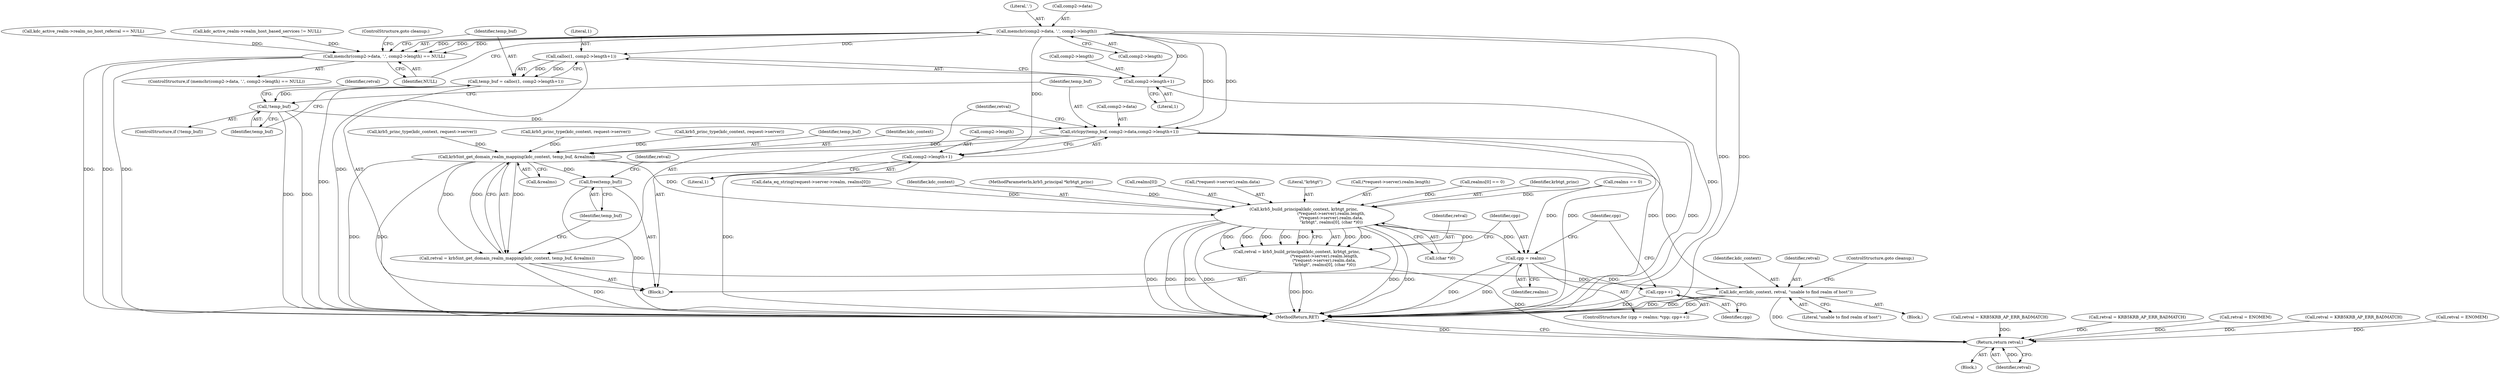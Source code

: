 digraph "0_krb5_8ee70ec63931d1e38567905387ab9b1d45734d81@API" {
"1000266" [label="(Call,memchr(comp2->data, '.', comp2->length))"];
"1000265" [label="(Call,memchr(comp2->data, '.', comp2->length) == NULL)"];
"1000278" [label="(Call,calloc(1, comp2->length+1))"];
"1000276" [label="(Call,temp_buf = calloc(1, comp2->length+1))"];
"1000286" [label="(Call,!temp_buf)"];
"1000293" [label="(Call,strlcpy(temp_buf, comp2->data,comp2->length+1))"];
"1000305" [label="(Call,krb5int_get_domain_realm_mapping(kdc_context, temp_buf, &realms))"];
"1000303" [label="(Call,retval = krb5int_get_domain_realm_mapping(kdc_context, temp_buf, &realms))"];
"1000315" [label="(Call,kdc_err(kdc_context, retval, \"unable to find realm of host\"))"];
"1000398" [label="(Return,return retval;)"];
"1000310" [label="(Call,free(temp_buf))"];
"1000358" [label="(Call,krb5_build_principal(kdc_context, krbtgt_princ,\n                                          (*request->server).realm.length,\n                                          (*request->server).realm.data,\n                                          \"krbtgt\", realms[0], (char *)0))"];
"1000356" [label="(Call,retval = krb5_build_principal(kdc_context, krbtgt_princ,\n                                          (*request->server).realm.length,\n                                          (*request->server).realm.data,\n                                          \"krbtgt\", realms[0], (char *)0))"];
"1000385" [label="(Call,cpp = realms)"];
"1000390" [label="(Call,cpp++)"];
"1000280" [label="(Call,comp2->length+1)"];
"1000298" [label="(Call,comp2->length+1)"];
"1000306" [label="(Identifier,kdc_context)"];
"1000318" [label="(Literal,\"unable to find realm of host\")"];
"1000381" [label="(Call,(char *)0)"];
"1000277" [label="(Identifier,temp_buf)"];
"1000207" [label="(Call,krb5_princ_type(kdc_context, request->server))"];
"1000313" [label="(Identifier,retval)"];
"1000276" [label="(Call,temp_buf = calloc(1, comp2->length+1))"];
"1000360" [label="(Identifier,krbtgt_princ)"];
"1000294" [label="(Identifier,temp_buf)"];
"1000107" [label="(Block,)"];
"1000281" [label="(Call,comp2->length)"];
"1000305" [label="(Call,krb5int_get_domain_realm_mapping(kdc_context, temp_buf, &realms))"];
"1000290" [label="(Identifier,retval)"];
"1000317" [label="(Identifier,retval)"];
"1000352" [label="(Call,retval = KRB5KRB_AP_ERR_BADMATCH)"];
"1000319" [label="(ControlStructure,goto cleanup;)"];
"1000336" [label="(Call,data_eq_string(request->server->realm, realms[0]))"];
"1000270" [label="(Literal,'.')"];
"1000274" [label="(Identifier,NULL)"];
"1000358" [label="(Call,krb5_build_principal(kdc_context, krbtgt_princ,\n                                          (*request->server).realm.length,\n                                          (*request->server).realm.data,\n                                          \"krbtgt\", realms[0], (char *)0))"];
"1000399" [label="(Identifier,retval)"];
"1000359" [label="(Identifier,kdc_context)"];
"1000106" [label="(MethodParameterIn,krb5_principal *krbtgt_princ)"];
"1000298" [label="(Call,comp2->length+1)"];
"1000265" [label="(Call,memchr(comp2->data, '.', comp2->length) == NULL)"];
"1000310" [label="(Call,free(temp_buf))"];
"1000299" [label="(Call,comp2->length)"];
"1000303" [label="(Call,retval = krb5int_get_domain_realm_mapping(kdc_context, temp_buf, &realms))"];
"1000266" [label="(Call,memchr(comp2->data, '.', comp2->length))"];
"1000314" [label="(Block,)"];
"1000357" [label="(Identifier,retval)"];
"1000271" [label="(Call,comp2->length)"];
"1000325" [label="(Call,retval = KRB5KRB_AP_ERR_BADMATCH)"];
"1000308" [label="(Call,&realms)"];
"1000215" [label="(Call,krb5_princ_type(kdc_context, request->server))"];
"1000378" [label="(Call,realms[0])"];
"1000263" [label="(Block,)"];
"1000356" [label="(Call,retval = krb5_build_principal(kdc_context, krbtgt_princ,\n                                          (*request->server).realm.length,\n                                          (*request->server).realm.data,\n                                          \"krbtgt\", realms[0], (char *)0))"];
"1000304" [label="(Identifier,retval)"];
"1000286" [label="(Call,!temp_buf)"];
"1000199" [label="(Call,krb5_princ_type(kdc_context, request->server))"];
"1000386" [label="(Identifier,cpp)"];
"1000400" [label="(MethodReturn,RET)"];
"1000284" [label="(Literal,1)"];
"1000280" [label="(Call,comp2->length+1)"];
"1000390" [label="(Call,cpp++)"];
"1000391" [label="(Identifier,cpp)"];
"1000307" [label="(Identifier,temp_buf)"];
"1000181" [label="(Call,retval = ENOMEM)"];
"1000369" [label="(Call,(*request->server).realm.data)"];
"1000311" [label="(Identifier,temp_buf)"];
"1000315" [label="(Call,kdc_err(kdc_context, retval, \"unable to find realm of host\"))"];
"1000264" [label="(ControlStructure,if (memchr(comp2->data, '.', comp2->length) == NULL))"];
"1000321" [label="(Call,realms == 0)"];
"1000267" [label="(Call,comp2->data)"];
"1000275" [label="(ControlStructure,goto cleanup;)"];
"1000285" [label="(ControlStructure,if (!temp_buf))"];
"1000384" [label="(ControlStructure,for (cpp = realms; *cpp; cpp++))"];
"1000109" [label="(Call,retval = KRB5KRB_AP_ERR_BADMATCH)"];
"1000377" [label="(Literal,\"krbtgt\")"];
"1000398" [label="(Return,return retval;)"];
"1000361" [label="(Call,(*request->server).realm.length)"];
"1000387" [label="(Identifier,realms)"];
"1000302" [label="(Literal,1)"];
"1000243" [label="(Call,kdc_active_realm->realm_no_host_referral == NULL)"];
"1000316" [label="(Identifier,kdc_context)"];
"1000385" [label="(Call,cpp = realms)"];
"1000287" [label="(Identifier,temp_buf)"];
"1000293" [label="(Call,strlcpy(temp_buf, comp2->data,comp2->length+1))"];
"1000295" [label="(Call,comp2->data)"];
"1000331" [label="(Call,realms[0] == 0)"];
"1000389" [label="(Identifier,cpp)"];
"1000222" [label="(Call,kdc_active_realm->realm_host_based_services != NULL)"];
"1000278" [label="(Call,calloc(1, comp2->length+1))"];
"1000279" [label="(Literal,1)"];
"1000289" [label="(Call,retval = ENOMEM)"];
"1000266" -> "1000265"  [label="AST: "];
"1000266" -> "1000271"  [label="CFG: "];
"1000267" -> "1000266"  [label="AST: "];
"1000270" -> "1000266"  [label="AST: "];
"1000271" -> "1000266"  [label="AST: "];
"1000274" -> "1000266"  [label="CFG: "];
"1000266" -> "1000400"  [label="DDG: "];
"1000266" -> "1000400"  [label="DDG: "];
"1000266" -> "1000265"  [label="DDG: "];
"1000266" -> "1000265"  [label="DDG: "];
"1000266" -> "1000265"  [label="DDG: "];
"1000266" -> "1000278"  [label="DDG: "];
"1000266" -> "1000280"  [label="DDG: "];
"1000266" -> "1000293"  [label="DDG: "];
"1000266" -> "1000293"  [label="DDG: "];
"1000266" -> "1000298"  [label="DDG: "];
"1000265" -> "1000264"  [label="AST: "];
"1000265" -> "1000274"  [label="CFG: "];
"1000274" -> "1000265"  [label="AST: "];
"1000275" -> "1000265"  [label="CFG: "];
"1000277" -> "1000265"  [label="CFG: "];
"1000265" -> "1000400"  [label="DDG: "];
"1000265" -> "1000400"  [label="DDG: "];
"1000265" -> "1000400"  [label="DDG: "];
"1000222" -> "1000265"  [label="DDG: "];
"1000243" -> "1000265"  [label="DDG: "];
"1000278" -> "1000276"  [label="AST: "];
"1000278" -> "1000280"  [label="CFG: "];
"1000279" -> "1000278"  [label="AST: "];
"1000280" -> "1000278"  [label="AST: "];
"1000276" -> "1000278"  [label="CFG: "];
"1000278" -> "1000400"  [label="DDG: "];
"1000278" -> "1000276"  [label="DDG: "];
"1000278" -> "1000276"  [label="DDG: "];
"1000276" -> "1000263"  [label="AST: "];
"1000277" -> "1000276"  [label="AST: "];
"1000287" -> "1000276"  [label="CFG: "];
"1000276" -> "1000400"  [label="DDG: "];
"1000276" -> "1000286"  [label="DDG: "];
"1000286" -> "1000285"  [label="AST: "];
"1000286" -> "1000287"  [label="CFG: "];
"1000287" -> "1000286"  [label="AST: "];
"1000290" -> "1000286"  [label="CFG: "];
"1000294" -> "1000286"  [label="CFG: "];
"1000286" -> "1000400"  [label="DDG: "];
"1000286" -> "1000400"  [label="DDG: "];
"1000286" -> "1000293"  [label="DDG: "];
"1000293" -> "1000263"  [label="AST: "];
"1000293" -> "1000298"  [label="CFG: "];
"1000294" -> "1000293"  [label="AST: "];
"1000295" -> "1000293"  [label="AST: "];
"1000298" -> "1000293"  [label="AST: "];
"1000304" -> "1000293"  [label="CFG: "];
"1000293" -> "1000400"  [label="DDG: "];
"1000293" -> "1000400"  [label="DDG: "];
"1000293" -> "1000400"  [label="DDG: "];
"1000293" -> "1000305"  [label="DDG: "];
"1000305" -> "1000303"  [label="AST: "];
"1000305" -> "1000308"  [label="CFG: "];
"1000306" -> "1000305"  [label="AST: "];
"1000307" -> "1000305"  [label="AST: "];
"1000308" -> "1000305"  [label="AST: "];
"1000303" -> "1000305"  [label="CFG: "];
"1000305" -> "1000400"  [label="DDG: "];
"1000305" -> "1000400"  [label="DDG: "];
"1000305" -> "1000303"  [label="DDG: "];
"1000305" -> "1000303"  [label="DDG: "];
"1000305" -> "1000303"  [label="DDG: "];
"1000207" -> "1000305"  [label="DDG: "];
"1000199" -> "1000305"  [label="DDG: "];
"1000215" -> "1000305"  [label="DDG: "];
"1000305" -> "1000310"  [label="DDG: "];
"1000305" -> "1000315"  [label="DDG: "];
"1000305" -> "1000358"  [label="DDG: "];
"1000303" -> "1000263"  [label="AST: "];
"1000304" -> "1000303"  [label="AST: "];
"1000311" -> "1000303"  [label="CFG: "];
"1000303" -> "1000400"  [label="DDG: "];
"1000303" -> "1000315"  [label="DDG: "];
"1000315" -> "1000314"  [label="AST: "];
"1000315" -> "1000318"  [label="CFG: "];
"1000316" -> "1000315"  [label="AST: "];
"1000317" -> "1000315"  [label="AST: "];
"1000318" -> "1000315"  [label="AST: "];
"1000319" -> "1000315"  [label="CFG: "];
"1000315" -> "1000400"  [label="DDG: "];
"1000315" -> "1000400"  [label="DDG: "];
"1000315" -> "1000400"  [label="DDG: "];
"1000315" -> "1000398"  [label="DDG: "];
"1000398" -> "1000107"  [label="AST: "];
"1000398" -> "1000399"  [label="CFG: "];
"1000399" -> "1000398"  [label="AST: "];
"1000400" -> "1000398"  [label="CFG: "];
"1000398" -> "1000400"  [label="DDG: "];
"1000399" -> "1000398"  [label="DDG: "];
"1000289" -> "1000398"  [label="DDG: "];
"1000356" -> "1000398"  [label="DDG: "];
"1000352" -> "1000398"  [label="DDG: "];
"1000109" -> "1000398"  [label="DDG: "];
"1000181" -> "1000398"  [label="DDG: "];
"1000325" -> "1000398"  [label="DDG: "];
"1000310" -> "1000263"  [label="AST: "];
"1000310" -> "1000311"  [label="CFG: "];
"1000311" -> "1000310"  [label="AST: "];
"1000313" -> "1000310"  [label="CFG: "];
"1000310" -> "1000400"  [label="DDG: "];
"1000358" -> "1000356"  [label="AST: "];
"1000358" -> "1000381"  [label="CFG: "];
"1000359" -> "1000358"  [label="AST: "];
"1000360" -> "1000358"  [label="AST: "];
"1000361" -> "1000358"  [label="AST: "];
"1000369" -> "1000358"  [label="AST: "];
"1000377" -> "1000358"  [label="AST: "];
"1000378" -> "1000358"  [label="AST: "];
"1000381" -> "1000358"  [label="AST: "];
"1000356" -> "1000358"  [label="CFG: "];
"1000358" -> "1000400"  [label="DDG: "];
"1000358" -> "1000400"  [label="DDG: "];
"1000358" -> "1000400"  [label="DDG: "];
"1000358" -> "1000400"  [label="DDG: "];
"1000358" -> "1000400"  [label="DDG: "];
"1000358" -> "1000400"  [label="DDG: "];
"1000358" -> "1000356"  [label="DDG: "];
"1000358" -> "1000356"  [label="DDG: "];
"1000358" -> "1000356"  [label="DDG: "];
"1000358" -> "1000356"  [label="DDG: "];
"1000358" -> "1000356"  [label="DDG: "];
"1000358" -> "1000356"  [label="DDG: "];
"1000358" -> "1000356"  [label="DDG: "];
"1000106" -> "1000358"  [label="DDG: "];
"1000331" -> "1000358"  [label="DDG: "];
"1000336" -> "1000358"  [label="DDG: "];
"1000321" -> "1000358"  [label="DDG: "];
"1000381" -> "1000358"  [label="DDG: "];
"1000358" -> "1000385"  [label="DDG: "];
"1000356" -> "1000263"  [label="AST: "];
"1000357" -> "1000356"  [label="AST: "];
"1000386" -> "1000356"  [label="CFG: "];
"1000356" -> "1000400"  [label="DDG: "];
"1000356" -> "1000400"  [label="DDG: "];
"1000385" -> "1000384"  [label="AST: "];
"1000385" -> "1000387"  [label="CFG: "];
"1000386" -> "1000385"  [label="AST: "];
"1000387" -> "1000385"  [label="AST: "];
"1000389" -> "1000385"  [label="CFG: "];
"1000385" -> "1000400"  [label="DDG: "];
"1000385" -> "1000400"  [label="DDG: "];
"1000321" -> "1000385"  [label="DDG: "];
"1000385" -> "1000390"  [label="DDG: "];
"1000390" -> "1000384"  [label="AST: "];
"1000390" -> "1000391"  [label="CFG: "];
"1000391" -> "1000390"  [label="AST: "];
"1000389" -> "1000390"  [label="CFG: "];
"1000390" -> "1000400"  [label="DDG: "];
"1000280" -> "1000284"  [label="CFG: "];
"1000281" -> "1000280"  [label="AST: "];
"1000284" -> "1000280"  [label="AST: "];
"1000280" -> "1000400"  [label="DDG: "];
"1000298" -> "1000302"  [label="CFG: "];
"1000299" -> "1000298"  [label="AST: "];
"1000302" -> "1000298"  [label="AST: "];
"1000298" -> "1000400"  [label="DDG: "];
}
